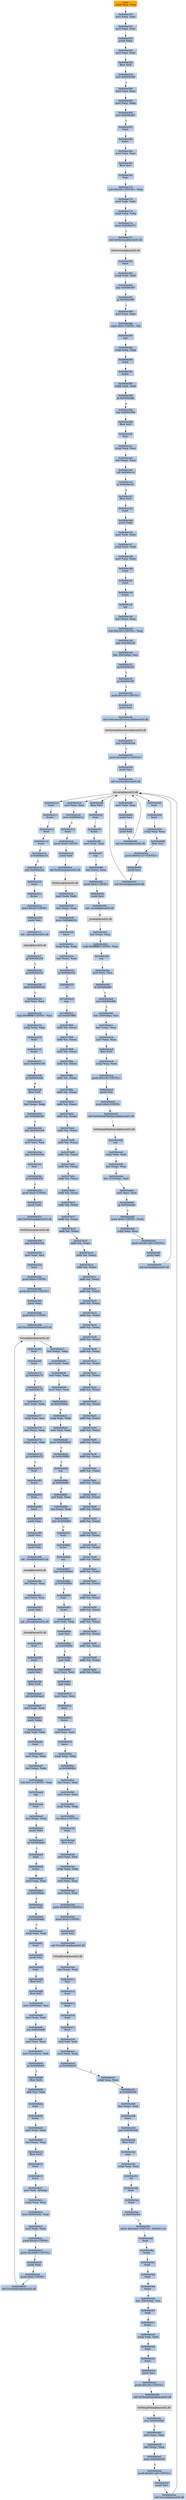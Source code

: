 digraph G {
node[shape=rectangle,style=filled,fillcolor=lightsteelblue,color=lightsteelblue]
bgcolor="transparent"
a0x0040e352xchgl_esp_esp[label="start\nxchgl %esp, %esp",fillcolor="orange",color="lightgrey"];
a0x0040e354movl_eax_eax[label="0x0040e354\nmovl %eax, %eax"];
a0x0040e356movl_eax_eax[label="0x0040e356\nmovl %eax, %eax"];
a0x0040e358pushl_ebp[label="0x0040e358\npushl %ebp"];
a0x0040e359movl_eax_eax[label="0x0040e359\nmovl %eax, %eax"];
a0x0040e35bffree_st0[label="0x0040e35b\nffree %st0"];
a0x0040e35djcxz_0x0040e360[label="0x0040e35d\njcxz 0x0040e360"];
a0x0040e360movl_ecx_ecx[label="0x0040e360\nmovl %ecx, %ecx"];
a0x0040e362movl_esp_ebp[label="0x0040e362\nmovl %esp, %ebp"];
a0x0040e364jcxz_0x0040e367[label="0x0040e364\njcxz 0x0040e367"];
a0x0040e367fwait_[label="0x0040e367\nfwait "];
a0x0040e368fnclex_[label="0x0040e368\nfnclex "];
a0x0040e36amovl_eax_eax[label="0x0040e36a\nmovl %eax, %eax"];
a0x0040e36cffree_st1[label="0x0040e36c\nffree %st1"];
a0x0040e36efnop_[label="0x0040e36e\nfnop "];
a0x0040e370subl_0x200UINT32_esp[label="0x0040e370\nsubl $0x200<UINT32>, %esp"];
a0x0040e376movl_edx_edx[label="0x0040e376\nmovl %edx, %edx"];
a0x0040e378xchgl_ebp_ebp[label="0x0040e378\nxchgl %ebp, %ebp"];
a0x0040e37ajecxz_0x0040e37c[label="0x0040e37a\njecxz 0x0040e37c"];
a0x0040e37ccall_GetVersion_kernel32_dll[label="0x0040e37c\ncall GetVersion@kernel32.dll"];
GetVersion_kernel32_dll[label="GetVersion@kernel32.dll",fillcolor="lightgrey",color="lightgrey"];
a0x0040e382fwait_[label="0x0040e382\nfwait "];
a0x0040e383xchgl_edx_edx[label="0x0040e383\nxchgl %edx, %edx"];
a0x0040e385jmp_0x0040e387[label="0x0040e385\njmp 0x0040e387"];
a0x0040e387jg_0x0040e389[label="0x0040e387\njg 0x0040e389"];
a0x0040e389movl_eax_eax[label="0x0040e389\nmovl %eax, %eax"];
a0x0040e38bcmpb_0x5UINT8_al[label="0x0040e38b\ncmpb $0x5<UINT8>, %al"];
a0x0040e38dnop_[label="0x0040e38d\nnop "];
a0x0040e38exchgl_ebp_ebp[label="0x0040e38e\nxchgl %ebp, %ebp"];
a0x0040e390fwait_[label="0x0040e390\nfwait "];
a0x0040e391fnclex_[label="0x0040e391\nfnclex "];
a0x0040e393xchgl_edx_edx[label="0x0040e393\nxchgl %edx, %edx"];
a0x0040e395jb_0x0040e4b8[label="0x0040e395\njb 0x0040e4b8"];
a0x0040e39bjmp_0x0040e39d[label="0x0040e39b\njmp 0x0040e39d"];
a0x0040e39dffree_st0[label="0x0040e39d\nffree %st0"];
a0x0040e39ffnop_[label="0x0040e39f\nfnop "];
a0x0040e3a1xchgl_esp_esp[label="0x0040e3a1\nxchgl %esp, %esp"];
a0x0040e3a3leal_esp__esp[label="0x0040e3a3\nleal (%esp), %esp"];
a0x0040e3a6call_0x0040e1cf[label="0x0040e3a6\ncall 0x0040e1cf"];
a0x0040e1cfjg_0x0040e1d1[label="0x0040e1cf\njg 0x0040e1d1"];
a0x0040e1d1ffree_st0[label="0x0040e1d1\nffree %st0"];
a0x0040e1d3fwait_[label="0x0040e1d3\nfwait "];
a0x0040e1d4pushl_ebp[label="0x0040e1d4\npushl %ebp"];
a0x0040e1d5movl_edx_edx[label="0x0040e1d5\nmovl %edx, %edx"];
a0x0040e1d7xchgl_edx_edx[label="0x0040e1d7\nxchgl %edx, %edx"];
a0x0040e1d9movl_esp_ebp[label="0x0040e1d9\nmovl %esp, %ebp"];
a0x0040e1dbfwait_[label="0x0040e1db\nfwait "];
a0x0040e1dcfwait_[label="0x0040e1dc\nfwait "];
a0x0040e1ddfnclex_[label="0x0040e1dd\nfnclex "];
a0x0040e1dfnop_[label="0x0040e1df\nnop "];
a0x0040e1e0leal_esp__esp[label="0x0040e1e0\nleal (%esp), %esp"];
a0x0040e1e3subl_0x100UINT32_esp[label="0x0040e1e3\nsubl $0x100<UINT32>, %esp"];
a0x0040e1e9jmp_0x0040e1eb[label="0x0040e1e9\njmp 0x0040e1eb"];
a0x0040e1ebleal__256ebp__esi[label="0x0040e1eb\nleal -256(%ebp), %esi"];
a0x0040e1f1jg_0x0040e1f3[label="0x0040e1f1\njg 0x0040e1f3"];
a0x0040e1f3jp_0x0040e1f5[label="0x0040e1f3\njp 0x0040e1f5"];
a0x0040e1f5pushl_0x100UINT32[label="0x0040e1f5\npushl $0x100<UINT32>"];
a0x0040e1fapushl_esi[label="0x0040e1fa\npushl %esi"];
a0x0040e1fbcall_GetSystemDirectoryA_kernel32_dll[label="0x0040e1fb\ncall GetSystemDirectoryA@kernel32.dll"];
GetSystemDirectoryA_kernel32_dll[label="GetSystemDirectoryA@kernel32.dll",fillcolor="lightgrey",color="lightgrey"];
a0x0040e201jcxz_0x0040e204[label="0x0040e201\njcxz 0x0040e204"];
a0x0040e204pushl_0x40da7eUINT32[label="0x0040e204\npushl $0x40da7e<UINT32>"];
a0x0040e209pushl_esi[label="0x0040e209\npushl %esi"];
a0x0040e20acall_lstrcatA_kernel32_dll[label="0x0040e20a\ncall lstrcatA@kernel32.dll"];
lstrcatA_kernel32_dll[label="lstrcatA@kernel32.dll",fillcolor="lightgrey",color="lightgrey"];
a0x0040e210fwait_[label="0x0040e210\nfwait "];
a0x0040e211fnclex_[label="0x0040e211\nfnclex "];
a0x0040e213fwait_[label="0x0040e213\nfwait "];
a0x0040e214fninit_[label="0x0040e214\nfninit "];
a0x0040e216je_0x0040e218[label="0x0040e216\nje 0x0040e218"];
a0x0040e218jcxz_0x0040e21b[label="0x0040e218\njcxz 0x0040e21b"];
a0x0040e21bfwait_[label="0x0040e21b\nfwait "];
a0x0040e21cfnclex_[label="0x0040e21c\nfnclex "];
a0x0040e21epushl_0x40UINT8[label="0x0040e21e\npushl $0x40<UINT8>"];
a0x0040e220pushl_esi[label="0x0040e220\npushl %esi"];
a0x0040e221call__lopen_kernel32_dll[label="0x0040e221\ncall _lopen@kernel32.dll"];
a_lopen_kernel32_dll[label="_lopen@kernel32.dll",fillcolor="lightgrey",color="lightgrey"];
a0x0040e227jp_0x0040e229[label="0x0040e227\njp 0x0040e229"];
a0x0040e229jg_0x0040e22b[label="0x0040e229\njg 0x0040e22b"];
a0x0040e22bjecxz_0x0040e22d[label="0x0040e22b\njecxz 0x0040e22d"];
a0x0040e22dmovl_ecx_ecx[label="0x0040e22d\nmovl %ecx, %ecx"];
a0x0040e22fcmpl_0xffffffffUINT8_eax[label="0x0040e22f\ncmpl $0xffffffff<UINT8>, %eax"];
a0x0040e232xchgl_ebp_ebp[label="0x0040e232\nxchgl %ebp, %ebp"];
a0x0040e234fwait_[label="0x0040e234\nfwait "];
a0x0040e235fnclex_[label="0x0040e235\nfnclex "];
a0x0040e237jecxz_0x0040e239[label="0x0040e237\njecxz 0x0040e239"];
a0x0040e239je_0x0040e346[label="0x0040e239\nje 0x0040e346"];
a0x0040e23fffree_st0[label="0x0040e23f\nffree %st0"];
a0x0040e241leal_ebp__ebp[label="0x0040e241\nleal (%ebp), %ebp"];
a0x0040e244jne_0x0040e246[label="0x0040e244\njne 0x0040e246"];
a0x0040e246jmp_0x0040e248[label="0x0040e246\njmp 0x0040e248"];
a0x0040e248movl_eax_edi[label="0x0040e248\nmovl %eax, %edi"];
a0x0040e24ajmp_0x0040e24c[label="0x0040e24a\njmp 0x0040e24c"];
a0x0040e24cfnop_[label="0x0040e24c\nfnop "];
a0x0040e24eje_0x0040e250[label="0x0040e24e\nje 0x0040e250"];
a0x0040e250pushl_0x0UINT8[label="0x0040e250\npushl $0x0<UINT8>"];
a0x0040e252pushl_edi[label="0x0040e252\npushl %edi"];
a0x0040e253call_GetFileSize_kernel32_dll[label="0x0040e253\ncall GetFileSize@kernel32.dll"];
GetFileSize_kernel32_dll[label="GetFileSize@kernel32.dll",fillcolor="lightgrey",color="lightgrey"];
a0x0040e259jmp_0x0040e25b[label="0x0040e259\njmp 0x0040e25b"];
a0x0040e25bmovl_eax_esi[label="0x0040e25b\nmovl %eax, %esi"];
a0x0040e25dfwait_[label="0x0040e25d\nfwait "];
a0x0040e25epushl_0x4UINT8[label="0x0040e25e\npushl $0x4<UINT8>"];
a0x0040e260pushl_0x3000UINT32[label="0x0040e260\npushl $0x3000<UINT32>"];
a0x0040e265pushl_eax[label="0x0040e265\npushl %eax"];
a0x0040e266pushl_0x0UINT8[label="0x0040e266\npushl $0x0<UINT8>"];
a0x0040e268call_VirtualAlloc_kernel32_dll[label="0x0040e268\ncall VirtualAlloc@kernel32.dll"];
VirtualAlloc_kernel32_dll[label="VirtualAlloc@kernel32.dll",fillcolor="lightgrey",color="lightgrey"];
a0x0040e26efwait_[label="0x0040e26e\nfwait "];
a0x0040e26ffninit_[label="0x0040e26f\nfninit "];
a0x0040e271jg_0x0040e273[label="0x0040e271\njg 0x0040e273"];
a0x0040e273je_0x0040e275[label="0x0040e273\nje 0x0040e275"];
a0x0040e275movl_edx_edx[label="0x0040e275\nmovl %edx, %edx"];
a0x0040e277xchgl_eax_esi[label="0x0040e277\nxchgl %eax, %esi"];
a0x0040e278leal_esp__esp[label="0x0040e278\nleal (%esp), %esp"];
a0x0040e27bxchgl_edx_edx[label="0x0040e27b\nxchgl %edx, %edx"];
a0x0040e27djp_0x0040e27f[label="0x0040e27d\njp 0x0040e27f"];
a0x0040e27ffwait_[label="0x0040e27f\nfwait "];
a0x0040e280fnclex_[label="0x0040e280\nfnclex "];
a0x0040e282fwait_[label="0x0040e282\nfwait "];
a0x0040e283fninit_[label="0x0040e283\nfninit "];
a0x0040e285pushl_eax[label="0x0040e285\npushl %eax"];
a0x0040e286pushl_esi[label="0x0040e286\npushl %esi"];
a0x0040e287pushl_edi[label="0x0040e287\npushl %edi"];
a0x0040e288call__lread_kernel32_dll[label="0x0040e288\ncall _lread@kernel32.dll"];
a_lread_kernel32_dll[label="_lread@kernel32.dll",fillcolor="lightgrey",color="lightgrey"];
a0x0040e28eleal_esp__esp[label="0x0040e28e\nleal (%esp), %esp"];
a0x0040e291movl_ecx_ecx[label="0x0040e291\nmovl %ecx, %ecx"];
a0x0040e293pushl_edi[label="0x0040e293\npushl %edi"];
a0x0040e294call__lclose_kernel32_dll[label="0x0040e294\ncall _lclose@kernel32.dll"];
a_lclose_kernel32_dll[label="_lclose@kernel32.dll",fillcolor="lightgrey",color="lightgrey"];
a0x0040e29afwait_[label="0x0040e29a\nfwait "];
a0x0040e29bfninit_[label="0x0040e29b\nfninit "];
a0x0040e29dpushl_esi[label="0x0040e29d\npushl %esi"];
a0x0040e29effree_st0[label="0x0040e29e\nffree %st0"];
a0x0040e2a0call_0x0040dacf[label="0x0040e2a0\ncall 0x0040dacf"];
a0x0040dacfmovl_edx_edx[label="0x0040dacf\nmovl %edx, %edx"];
a0x0040dad1pushl_ebp[label="0x0040dad1\npushl %ebp"];
a0x0040dad2xchgl_edx_edx[label="0x0040dad2\nxchgl %edx, %edx"];
a0x0040dad4fwait_[label="0x0040dad4\nfwait "];
a0x0040dad5movl_esp_ebp[label="0x0040dad5\nmovl %esp, %ebp"];
a0x0040dad7leal_ebp__ebp[label="0x0040dad7\nleal (%ebp), %ebp"];
a0x0040dadasubl_0x14UINT8_esp[label="0x0040dada\nsubl $0x14<UINT8>, %esp"];
a0x0040daddnop_[label="0x0040dadd\nnop "];
a0x0040dadefwait_[label="0x0040dade\nfwait "];
a0x0040dadfleal_ebp__ebp[label="0x0040dadf\nleal (%ebp), %ebp"];
a0x0040dae2pushl_ebx[label="0x0040dae2\npushl %ebx"];
a0x0040dae3jg_0x0040dae5[label="0x0040dae3\njg 0x0040dae5"];
a0x0040dae5fwait_[label="0x0040dae5\nfwait "];
a0x0040dae6fnclex_[label="0x0040dae6\nfnclex "];
a0x0040dae8movl_eax_eax[label="0x0040dae8\nmovl %eax, %eax"];
a0x0040daeaje_0x0040daec[label="0x0040daea\nje 0x0040daec"];
a0x0040daecpushl_edi[label="0x0040daec\npushl %edi"];
a0x0040daedjp_0x0040daef[label="0x0040daed\njp 0x0040daef"];
a0x0040daefxchgl_edx_edx[label="0x0040daef\nxchgl %edx, %edx"];
a0x0040daf1fwait_[label="0x0040daf1\nfwait "];
a0x0040daf2pushl_esi[label="0x0040daf2\npushl %esi"];
a0x0040daf3fwait_[label="0x0040daf3\nfwait "];
a0x0040daf4ffree_st1[label="0x0040daf4\nffree %st1"];
a0x0040daf6ffree_st1[label="0x0040daf6\nffree %st1"];
a0x0040daf8movl_0x8ebp__esi[label="0x0040daf8\nmovl 0x8(%ebp), %esi"];
a0x0040dafbmovl_edx_edx[label="0x0040dafb\nmovl %edx, %edx"];
a0x0040dafdjmp_0x0040daff[label="0x0040dafd\njmp 0x0040daff"];
a0x0040daffmovl_ecx_ecx[label="0x0040daff\nmovl %ecx, %ecx"];
a0x0040db01movl_0x3cesi__edi[label="0x0040db01\nmovl 0x3c(%esi), %edi"];
a0x0040db04jg_0x0040db06[label="0x0040db04\njg 0x0040db06"];
a0x0040db06ffree_st0[label="0x0040db06\nffree %st0"];
a0x0040db08addl_esi_edi[label="0x0040db08\naddl %esi, %edi"];
a0x0040db0afwait_[label="0x0040db0a\nfwait "];
a0x0040db0bfnclex_[label="0x0040db0b\nfnclex "];
a0x0040db0dmovl_edx_edx[label="0x0040db0d\nmovl %edx, %edx"];
a0x0040db0fleal_esp__esp[label="0x0040db0f\nleal (%esp), %esp"];
a0x0040db12ffree_st0[label="0x0040db12\nffree %st0"];
a0x0040db14fwait_[label="0x0040db14\nfwait "];
a0x0040db15fninit_[label="0x0040db15\nfninit "];
a0x0040db17movl_edi__4ebp_[label="0x0040db17\nmovl %edi, -4(%ebp)"];
a0x0040db1axchgl_esp_esp[label="0x0040db1a\nxchgl %esp, %esp"];
a0x0040db1cmovl_0x50edi__eax[label="0x0040db1c\nmovl 0x50(%edi), %eax"];
a0x0040db1fmovl_edx_edx[label="0x0040db1f\nmovl %edx, %edx"];
a0x0040db21pushl_0x40UINT8[label="0x0040db21\npushl $0x40<UINT8>"];
a0x0040db23pushl_0x3000UINT32[label="0x0040db23\npushl $0x3000<UINT32>"];
a0x0040db28pushl_eax[label="0x0040db28\npushl %eax"];
a0x0040db29pushl_0x0UINT8[label="0x0040db29\npushl $0x0<UINT8>"];
a0x0040db2bcall_VirtualAlloc_kernel32_dll[label="0x0040db2b\ncall VirtualAlloc@kernel32.dll"];
a0x0040db31leal_ebp__ebp[label="0x0040db31\nleal (%ebp), %ebp"];
a0x0040db34movl_edx_edx[label="0x0040db34\nmovl %edx, %edx"];
a0x0040db36testl_eax_eax[label="0x0040db36\ntestl %eax, %eax"];
a0x0040db38movl_ecx_ecx[label="0x0040db38\nmovl %ecx, %ecx"];
a0x0040db3ajg_0x0040db3c[label="0x0040db3a\njg 0x0040db3c"];
a0x0040db3cxchgl_edx_edx[label="0x0040db3c\nxchgl %edx, %edx"];
a0x0040db3emovl_eax_eax[label="0x0040db3e\nmovl %eax, %eax"];
a0x0040db40jecxz_0x0040db42[label="0x0040db40\njecxz 0x0040db42"];
a0x0040db42je_0x0040dfd9[label="0x0040db42\nje 0x0040dfd9"];
a0x0040dfd9nop_[label="0x0040dfd9\nnop "];
a0x0040dfdajg_0x0040dfdc[label="0x0040dfda\njg 0x0040dfdc"];
a0x0040dfdcxorl_eax_eax[label="0x0040dfdc\nxorl %eax, %eax"];
a0x0040dfdeleal_eax__eax[label="0x0040dfde\nleal (%eax), %eax"];
a0x0040dfe0jcxz_0x0040dfe3[label="0x0040dfe0\njcxz 0x0040dfe3"];
a0x0040dfe3fwait_[label="0x0040dfe3\nfwait "];
a0x0040dfe4fnclex_[label="0x0040dfe4\nfnclex "];
a0x0040dfe6nop_[label="0x0040dfe6\nnop "];
a0x0040dfe7jmp_0x0040dfb4[label="0x0040dfe7\njmp 0x0040dfb4"];
a0x0040dfb4jp_0x0040dfb6[label="0x0040dfb4\njp 0x0040dfb6"];
a0x0040dfb6fwait_[label="0x0040dfb6\nfwait "];
a0x0040dfb7fnclex_[label="0x0040dfb7\nfnclex "];
a0x0040dfb9movl_edx_edx[label="0x0040dfb9\nmovl %edx, %edx"];
a0x0040dfbbpopl_esi[label="0x0040dfbb\npopl %esi"];
a0x0040dfbcjp_0x0040dfbe[label="0x0040dfbc\njp 0x0040dfbe"];
a0x0040dfbepopl_edi[label="0x0040dfbe\npopl %edi"];
a0x0040dfbfmovl_ecx_ecx[label="0x0040dfbf\nmovl %ecx, %ecx"];
a0x0040dfc1popl_ebx[label="0x0040dfc1\npopl %ebx"];
a0x0040dfc2movl_ecx_ecx[label="0x0040dfc2\nmovl %ecx, %ecx"];
a0x0040dfc4fwait_[label="0x0040dfc4\nfwait "];
a0x0040dfc5fnclex_[label="0x0040dfc5\nfnclex "];
a0x0040dfc7movl_ecx_ecx[label="0x0040dfc7\nmovl %ecx, %ecx"];
a0x0040dfc9leave_[label="0x0040dfc9\nleave "];
a0x0040dfcaxchgl_ebp_ebp[label="0x0040dfca\nxchgl %ebp, %ebp"];
a0x0040dfccje_0x0040dfce[label="0x0040dfcc\nje 0x0040dfce"];
a0x0040dfceleal_eax__eax[label="0x0040dfce\nleal (%eax), %eax"];
a0x0040dfd0movl_eax_eax[label="0x0040dfd0\nmovl %eax, %eax"];
a0x0040dfd2xchgl_ebp_ebp[label="0x0040dfd2\nxchgl %ebp, %ebp"];
a0x0040dfd4ret_0x4UINT16[label="0x0040dfd4\nret $0x4<UINT16>"];
a0x0040e2a5fwait_[label="0x0040e2a5\nfwait "];
a0x0040e2a6ffree_st1[label="0x0040e2a6\nffree %st1"];
a0x0040e2a8movl_eax_edi[label="0x0040e2a8\nmovl %eax, %edi"];
a0x0040e2aaxchgl_ebp_ebp[label="0x0040e2aa\nxchgl %ebp, %ebp"];
a0x0040e2acmovl_eax_eax[label="0x0040e2ac\nmovl %eax, %eax"];
a0x0040e2aemovl_ecx_ecx[label="0x0040e2ae\nmovl %ecx, %ecx"];
a0x0040e2b0pushl_0x8000UINT32[label="0x0040e2b0\npushl $0x8000<UINT32>"];
a0x0040e2b5pushl_0x0UINT8[label="0x0040e2b5\npushl $0x0<UINT8>"];
a0x0040e2b7pushl_esi[label="0x0040e2b7\npushl %esi"];
a0x0040e2b8call_VirtualFree_kernel32_dll[label="0x0040e2b8\ncall VirtualFree@kernel32.dll"];
VirtualFree_kernel32_dll[label="VirtualFree@kernel32.dll",fillcolor="lightgrey",color="lightgrey"];
a0x0040e2beleal_esp__esp[label="0x0040e2be\nleal (%esp), %esp"];
a0x0040e2c1fnop_[label="0x0040e2c1\nfnop "];
a0x0040e2c3fwait_[label="0x0040e2c3\nfwait "];
a0x0040e2c4fninit_[label="0x0040e2c4\nfninit "];
a0x0040e2c6fwait_[label="0x0040e2c6\nfwait "];
a0x0040e2c7fninit_[label="0x0040e2c7\nfninit "];
a0x0040e2c9testl_edi_edi[label="0x0040e2c9\ntestl %edi, %edi"];
a0x0040e2cbmovl_edx_edx[label="0x0040e2cb\nmovl %edx, %edx"];
a0x0040e2cdjp_0x0040e2cf[label="0x0040e2cd\njp 0x0040e2cf"];
a0x0040e2cfxchgl_esp_esp[label="0x0040e2cf\nxchgl %esp, %esp"];
a0x0040e2d1je_0x0040e346[label="0x0040e2d1\nje 0x0040e346"];
a0x0040e346leal_eax__eax[label="0x0040e346\nleal (%eax), %eax"];
a0x0040e348leave_[label="0x0040e348\nleave "];
a0x0040e349jmp_0x0040e34b[label="0x0040e349\njmp 0x0040e34b"];
a0x0040e34bffree_st0[label="0x0040e34b\nffree %st0"];
a0x0040e34dfnop_[label="0x0040e34d\nfnop "];
a0x0040e34fxchgl_esp_esp[label="0x0040e34f\nxchgl %esp, %esp"];
a0x0040e351ret[label="0x0040e351\nret"];
a0x0040e3abfwait_[label="0x0040e3ab\nfwait "];
a0x0040e3acfninit_[label="0x0040e3ac\nfninit "];
a0x0040e3aeje_0x0040e3b0[label="0x0040e3ae\nje 0x0040e3b0"];
a0x0040e3b0movw_0x5a4dUINT16_0x004011ca[label="0x0040e3b0\nmovw $0x5a4d<UINT16>, 0x004011ca"];
a0x0040e3b9fwait_[label="0x0040e3b9\nfwait "];
a0x0040e3bafnclex_[label="0x0040e3ba\nfnclex "];
a0x0040e3bcfwait_[label="0x0040e3bc\nfwait "];
a0x0040e3bdfwait_[label="0x0040e3bd\nfwait "];
a0x0040e3befnclex_[label="0x0040e3be\nfnclex "];
a0x0040e3c0leal__256ebp__esi[label="0x0040e3c0\nleal -256(%ebp), %esi"];
a0x0040e3c6fwait_[label="0x0040e3c6\nfwait "];
a0x0040e3c7fnclex_[label="0x0040e3c7\nfnclex "];
a0x0040e3c9xchgl_edx_edx[label="0x0040e3c9\nxchgl %edx, %edx"];
a0x0040e3cbfwait_[label="0x0040e3cb\nfwait "];
a0x0040e3ccfninit_[label="0x0040e3cc\nfninit "];
a0x0040e3cepushl_esi[label="0x0040e3ce\npushl %esi"];
a0x0040e3cfpushl_0x100UINT32[label="0x0040e3cf\npushl $0x100<UINT32>"];
a0x0040e3d4call_GetTempPathA_kernel32_dll[label="0x0040e3d4\ncall GetTempPathA@kernel32.dll"];
GetTempPathA_kernel32_dll[label="GetTempPathA@kernel32.dll",fillcolor="lightgrey",color="lightgrey"];
a0x0040e3dajcxz_0x0040e3dd[label="0x0040e3da\njcxz 0x0040e3dd"];
a0x0040e3ddmovl_eax_eax[label="0x0040e3dd\nmovl %eax, %eax"];
a0x0040e3dfleal_esp__esp[label="0x0040e3df\nleal (%esp), %esp"];
a0x0040e3e2jecxz_0x0040e3e4[label="0x0040e3e2\njecxz 0x0040e3e4"];
a0x0040e3e4pushl_0x4011a8UINT32[label="0x0040e3e4\npushl $0x4011a8<UINT32>"];
a0x0040e3e9pushl_esi[label="0x0040e3e9\npushl %esi"];
a0x0040e3eacall_lstrcatA_kernel32_dll[label="0x0040e3ea\ncall lstrcatA@kernel32.dll"];
a0x0040e3f0ffree_st0[label="0x0040e3f0\nffree %st0"];
a0x0040e3f2fwait_[label="0x0040e3f2\nfwait "];
a0x0040e3f3fnclex_[label="0x0040e3f3\nfnclex "];
a0x0040e3f5movl_eax_eax[label="0x0040e3f5\nmovl %eax, %eax"];
a0x0040e3f7nop_[label="0x0040e3f7\nnop "];
a0x0040e3f8leal_eax__eax[label="0x0040e3f8\nleal (%eax), %eax"];
a0x0040e3fapushl_0x0UINT8[label="0x0040e3fa\npushl $0x0<UINT8>"];
a0x0040e3fcpushl_esi[label="0x0040e3fc\npushl %esi"];
a0x0040e3fdcall__lcreat_kernel32_dll[label="0x0040e3fd\ncall _lcreat@kernel32.dll"];
a_lcreat_kernel32_dll[label="_lcreat@kernel32.dll",fillcolor="lightgrey",color="lightgrey"];
a0x0040e403leal_esp__esp[label="0x0040e403\nleal (%esp), %esp"];
a0x0040e406cmpl_0xffffffffUINT8_eax[label="0x0040e406\ncmpl $0xffffffff<UINT8>, %eax"];
a0x0040e409nop_[label="0x0040e409\nnop "];
a0x0040e40amovl_ecx_ecx[label="0x0040e40a\nmovl %ecx, %ecx"];
a0x0040e40cje_0x0040e4b8[label="0x0040e40c\nje 0x0040e4b8"];
a0x0040e4b8jcxz_0x0040e4bb[label="0x0040e4b8\njcxz 0x0040e4bb"];
a0x0040e4bbleal__256ebp__esi[label="0x0040e4bb\nleal -256(%ebp), %esi"];
a0x0040e4c1leal_esp__esp[label="0x0040e4c1\nleal (%esp), %esp"];
a0x0040e4c4movl_eax_eax[label="0x0040e4c4\nmovl %eax, %eax"];
a0x0040e4c6ffree_st0[label="0x0040e4c6\nffree %st0"];
a0x0040e4c8xchgl_esp_esp[label="0x0040e4c8\nxchgl %esp, %esp"];
a0x0040e4capushl_0x100UINT32[label="0x0040e4ca\npushl $0x100<UINT32>"];
a0x0040e4cfpushl_esi[label="0x0040e4cf\npushl %esi"];
a0x0040e4d0pushl_0x0UINT8[label="0x0040e4d0\npushl $0x0<UINT8>"];
a0x0040e4d2call_GetModuleFileNameA_kernel32_dll[label="0x0040e4d2\ncall GetModuleFileNameA@kernel32.dll"];
GetModuleFileNameA_kernel32_dll[label="GetModuleFileNameA@kernel32.dll",fillcolor="lightgrey",color="lightgrey"];
a0x0040e4d8nop_[label="0x0040e4d8\nnop "];
a0x0040e4d9xchgl_edx_edx[label="0x0040e4d9\nxchgl %edx, %edx"];
a0x0040e4dbleal_esp__esp[label="0x0040e4db\nleal (%esp), %esp"];
a0x0040e4deleal__512ebp__edi[label="0x0040e4de\nleal -512(%ebp), %edi"];
a0x0040e4e4movl_ecx_ecx[label="0x0040e4e4\nmovl %ecx, %ecx"];
a0x0040e4e6jp_0x0040e4e8[label="0x0040e4e6\njp 0x0040e4e8"];
a0x0040e4e8movb_0x0UINT8_edi_[label="0x0040e4e8\nmovb $0x0<UINT8>, (%edi)"];
a0x0040e4ebxchgl_esp_esp[label="0x0040e4eb\nxchgl %esp, %esp"];
a0x0040e4edpushl_0x4011b5UINT32[label="0x0040e4ed\npushl $0x4011b5<UINT32>"];
a0x0040e4f2pushl_edi[label="0x0040e4f2\npushl %edi"];
a0x0040e4f3call_lstrcatA_kernel32_dll[label="0x0040e4f3\ncall lstrcatA@kernel32.dll"];
a0x0040e4f9movl_eax_eax[label="0x0040e4f9\nmovl %eax, %eax"];
a0x0040e4fbpushl_esi[label="0x0040e4fb\npushl %esi"];
a0x0040e4fcpushl_edi[label="0x0040e4fc\npushl %edi"];
a0x0040e4fdcall_lstrcatA_kernel32_dll[label="0x0040e4fd\ncall lstrcatA@kernel32.dll"];
a0x0040e503fwait_[label="0x0040e503\nfwait "];
a0x0040e504fninit_[label="0x0040e504\nfninit "];
a0x0040e506xchgl_esp_esp[label="0x0040e506\nxchgl %esp, %esp"];
a0x0040e508ffree_st1[label="0x0040e508\nffree %st1"];
a0x0040e50apushl_0x4011c7UINT32[label="0x0040e50a\npushl $0x4011c7<UINT32>"];
a0x0040e50fpushl_esi[label="0x0040e50f\npushl %esi"];
a0x0040e510call_lstrcatA_kernel32_dll[label="0x0040e510\ncall lstrcatA@kernel32.dll"];
a0x0040e516movl_ecx_ecx[label="0x0040e516\nmovl %ecx, %ecx"];
a0x0040e518jecxz_0x0040e51a[label="0x0040e518\njecxz 0x0040e51a"];
a0x0040e51afwait_[label="0x0040e51a\nfwait "];
a0x0040e51bpushl_0x0UINT8[label="0x0040e51b\npushl $0x0<UINT8>"];
a0x0040e51dpushl_edi[label="0x0040e51d\npushl %edi"];
a0x0040e51ecall_WinExec_kernel32_dll[label="0x0040e51e\ncall WinExec@kernel32.dll"];
WinExec_kernel32_dll[label="WinExec@kernel32.dll",fillcolor="lightgrey",color="lightgrey"];
a0x0040e524movl_edx_edx[label="0x0040e524\nmovl %edx, %edx"];
a0x0040e526leal_esp__esp[label="0x0040e526\nleal (%esp), %esp"];
a0x0040e529jecxz_0x0040e52b[label="0x0040e529\njecxz 0x0040e52b"];
a0x0040e52bleave_[label="0x0040e52b\nleave "];
a0x0040e52cxchgl_ebp_ebp[label="0x0040e52c\nxchgl %ebp, %ebp"];
a0x0040e52eleal_eax__eax[label="0x0040e52e\nleal (%eax), %eax"];
a0x0040e530jp_0x0040e532[label="0x0040e530\njp 0x0040e532"];
a0x0040e532ret[label="0x0040e532\nret"];
a0x7c8000c0nop_[label="0x7c8000c0\nnop "];
a0x7c8000c1call_0x63d7f9f4[label="0x7c8000c1\ncall 0x63d7f9f4"];
a0x63d7f9f4addb_al_eax_[label="0x63d7f9f4\naddb %al, (%eax)"];
a0x63d7f9f6addb_al_eax_[label="0x63d7f9f6\naddb %al, (%eax)"];
a0x63d7f9f8addb_al_eax_[label="0x63d7f9f8\naddb %al, (%eax)"];
a0x63d7f9faaddb_al_eax_[label="0x63d7f9fa\naddb %al, (%eax)"];
a0x63d7f9fcaddb_al_eax_[label="0x63d7f9fc\naddb %al, (%eax)"];
a0x63d7f9feaddb_al_eax_[label="0x63d7f9fe\naddb %al, (%eax)"];
a0x63d7fa00addb_al_eax_[label="0x63d7fa00\naddb %al, (%eax)"];
a0x63d7fa02addb_al_eax_[label="0x63d7fa02\naddb %al, (%eax)"];
a0x63d7fa04addb_al_eax_[label="0x63d7fa04\naddb %al, (%eax)"];
a0x63d7fa06addb_al_eax_[label="0x63d7fa06\naddb %al, (%eax)"];
a0x63d7fa08addb_al_eax_[label="0x63d7fa08\naddb %al, (%eax)"];
a0x63d7fa0aaddb_al_eax_[label="0x63d7fa0a\naddb %al, (%eax)"];
a0x63d7fa0caddb_al_eax_[label="0x63d7fa0c\naddb %al, (%eax)"];
a0x63d7fa0eaddb_al_eax_[label="0x63d7fa0e\naddb %al, (%eax)"];
a0x63d7fa10addb_al_eax_[label="0x63d7fa10\naddb %al, (%eax)"];
a0x63d7fa12addb_al_eax_[label="0x63d7fa12\naddb %al, (%eax)"];
a0x63d7fa14addb_al_eax_[label="0x63d7fa14\naddb %al, (%eax)"];
a0x63d7fa16addb_al_eax_[label="0x63d7fa16\naddb %al, (%eax)"];
a0x63d7fa18addb_al_eax_[label="0x63d7fa18\naddb %al, (%eax)"];
a0x63d7fa1aaddb_al_eax_[label="0x63d7fa1a\naddb %al, (%eax)"];
a0x63d7fa1caddb_al_eax_[label="0x63d7fa1c\naddb %al, (%eax)"];
a0x63d7fa1eaddb_al_eax_[label="0x63d7fa1e\naddb %al, (%eax)"];
a0x63d7fa20addb_al_eax_[label="0x63d7fa20\naddb %al, (%eax)"];
a0x63d7fa22addb_al_eax_[label="0x63d7fa22\naddb %al, (%eax)"];
a0x63d7fa24addb_al_eax_[label="0x63d7fa24\naddb %al, (%eax)"];
a0x63d7fa26addb_al_eax_[label="0x63d7fa26\naddb %al, (%eax)"];
a0x63d7fa28addb_al_eax_[label="0x63d7fa28\naddb %al, (%eax)"];
a0x63d7fa2aaddb_al_eax_[label="0x63d7fa2a\naddb %al, (%eax)"];
a0x63d7fa2caddb_al_eax_[label="0x63d7fa2c\naddb %al, (%eax)"];
a0x63d7fa2eaddb_al_eax_[label="0x63d7fa2e\naddb %al, (%eax)"];
a0x63d7fa30addb_al_eax_[label="0x63d7fa30\naddb %al, (%eax)"];
a0x63d7fa32addb_al_eax_[label="0x63d7fa32\naddb %al, (%eax)"];
a0x63d7fa34addb_al_eax_[label="0x63d7fa34\naddb %al, (%eax)"];
a0x63d7fa36addb_al_eax_[label="0x63d7fa36\naddb %al, (%eax)"];
a0x63d7fa38addb_al_eax_[label="0x63d7fa38\naddb %al, (%eax)"];
a0x63d7fa3aaddb_al_eax_[label="0x63d7fa3a\naddb %al, (%eax)"];
a0x63d7fa3caddb_al_eax_[label="0x63d7fa3c\naddb %al, (%eax)"];
a0x63d7fa3eaddb_al_eax_[label="0x63d7fa3e\naddb %al, (%eax)"];
a0x63d7fa40addb_al_eax_[label="0x63d7fa40\naddb %al, (%eax)"];
a0x63d7fa42addb_al_eax_[label="0x63d7fa42\naddb %al, (%eax)"];
a0x63d7fa44addb_al_eax_[label="0x63d7fa44\naddb %al, (%eax)"];
a0x63d7fa46addb_al_eax_[label="0x63d7fa46\naddb %al, (%eax)"];
a0x63d7fa48addb_al_eax_[label="0x63d7fa48\naddb %al, (%eax)"];
a0x63d7fa4aaddb_al_eax_[label="0x63d7fa4a\naddb %al, (%eax)"];
a0x63d7fa4caddb_al_eax_[label="0x63d7fa4c\naddb %al, (%eax)"];
a0x63d7fa4eaddb_al_eax_[label="0x63d7fa4e\naddb %al, (%eax)"];
a0x63d7fa50addb_al_eax_[label="0x63d7fa50\naddb %al, (%eax)"];
a0x63d7fa52addb_al_eax_[label="0x63d7fa52\naddb %al, (%eax)"];
a0x63d7fa54addb_al_eax_[label="0x63d7fa54\naddb %al, (%eax)"];
a0x63d7fa56addb_al_eax_[label="0x63d7fa56\naddb %al, (%eax)"];
a0x63d7fa58addb_al_eax_[label="0x63d7fa58\naddb %al, (%eax)"];
a0x63d7fa5aaddb_al_eax_[label="0x63d7fa5a\naddb %al, (%eax)"];
a0x0040e352xchgl_esp_esp -> a0x0040e354movl_eax_eax [color="#000000"];
a0x0040e354movl_eax_eax -> a0x0040e356movl_eax_eax [color="#000000"];
a0x0040e356movl_eax_eax -> a0x0040e358pushl_ebp [color="#000000"];
a0x0040e358pushl_ebp -> a0x0040e359movl_eax_eax [color="#000000"];
a0x0040e359movl_eax_eax -> a0x0040e35bffree_st0 [color="#000000"];
a0x0040e35bffree_st0 -> a0x0040e35djcxz_0x0040e360 [color="#000000"];
a0x0040e35djcxz_0x0040e360 -> a0x0040e360movl_ecx_ecx [color="#000000",label="T"];
a0x0040e360movl_ecx_ecx -> a0x0040e362movl_esp_ebp [color="#000000"];
a0x0040e362movl_esp_ebp -> a0x0040e364jcxz_0x0040e367 [color="#000000"];
a0x0040e364jcxz_0x0040e367 -> a0x0040e367fwait_ [color="#000000",label="T"];
a0x0040e367fwait_ -> a0x0040e368fnclex_ [color="#000000"];
a0x0040e368fnclex_ -> a0x0040e36amovl_eax_eax [color="#000000"];
a0x0040e36amovl_eax_eax -> a0x0040e36cffree_st1 [color="#000000"];
a0x0040e36cffree_st1 -> a0x0040e36efnop_ [color="#000000"];
a0x0040e36efnop_ -> a0x0040e370subl_0x200UINT32_esp [color="#000000"];
a0x0040e370subl_0x200UINT32_esp -> a0x0040e376movl_edx_edx [color="#000000"];
a0x0040e376movl_edx_edx -> a0x0040e378xchgl_ebp_ebp [color="#000000"];
a0x0040e378xchgl_ebp_ebp -> a0x0040e37ajecxz_0x0040e37c [color="#000000"];
a0x0040e37ajecxz_0x0040e37c -> a0x0040e37ccall_GetVersion_kernel32_dll [color="#000000",label="T"];
a0x0040e37ccall_GetVersion_kernel32_dll -> GetVersion_kernel32_dll [color="#000000"];
GetVersion_kernel32_dll -> a0x0040e382fwait_ [color="#000000"];
a0x0040e382fwait_ -> a0x0040e383xchgl_edx_edx [color="#000000"];
a0x0040e383xchgl_edx_edx -> a0x0040e385jmp_0x0040e387 [color="#000000"];
a0x0040e385jmp_0x0040e387 -> a0x0040e387jg_0x0040e389 [color="#000000"];
a0x0040e387jg_0x0040e389 -> a0x0040e389movl_eax_eax [color="#000000",label="T"];
a0x0040e389movl_eax_eax -> a0x0040e38bcmpb_0x5UINT8_al [color="#000000"];
a0x0040e38bcmpb_0x5UINT8_al -> a0x0040e38dnop_ [color="#000000"];
a0x0040e38dnop_ -> a0x0040e38exchgl_ebp_ebp [color="#000000"];
a0x0040e38exchgl_ebp_ebp -> a0x0040e390fwait_ [color="#000000"];
a0x0040e390fwait_ -> a0x0040e391fnclex_ [color="#000000"];
a0x0040e391fnclex_ -> a0x0040e393xchgl_edx_edx [color="#000000"];
a0x0040e393xchgl_edx_edx -> a0x0040e395jb_0x0040e4b8 [color="#000000"];
a0x0040e395jb_0x0040e4b8 -> a0x0040e39bjmp_0x0040e39d [color="#000000",label="F"];
a0x0040e39bjmp_0x0040e39d -> a0x0040e39dffree_st0 [color="#000000"];
a0x0040e39dffree_st0 -> a0x0040e39ffnop_ [color="#000000"];
a0x0040e39ffnop_ -> a0x0040e3a1xchgl_esp_esp [color="#000000"];
a0x0040e3a1xchgl_esp_esp -> a0x0040e3a3leal_esp__esp [color="#000000"];
a0x0040e3a3leal_esp__esp -> a0x0040e3a6call_0x0040e1cf [color="#000000"];
a0x0040e3a6call_0x0040e1cf -> a0x0040e1cfjg_0x0040e1d1 [color="#000000"];
a0x0040e1cfjg_0x0040e1d1 -> a0x0040e1d1ffree_st0 [color="#000000",label="F"];
a0x0040e1d1ffree_st0 -> a0x0040e1d3fwait_ [color="#000000"];
a0x0040e1d3fwait_ -> a0x0040e1d4pushl_ebp [color="#000000"];
a0x0040e1d4pushl_ebp -> a0x0040e1d5movl_edx_edx [color="#000000"];
a0x0040e1d5movl_edx_edx -> a0x0040e1d7xchgl_edx_edx [color="#000000"];
a0x0040e1d7xchgl_edx_edx -> a0x0040e1d9movl_esp_ebp [color="#000000"];
a0x0040e1d9movl_esp_ebp -> a0x0040e1dbfwait_ [color="#000000"];
a0x0040e1dbfwait_ -> a0x0040e1dcfwait_ [color="#000000"];
a0x0040e1dcfwait_ -> a0x0040e1ddfnclex_ [color="#000000"];
a0x0040e1ddfnclex_ -> a0x0040e1dfnop_ [color="#000000"];
a0x0040e1dfnop_ -> a0x0040e1e0leal_esp__esp [color="#000000"];
a0x0040e1e0leal_esp__esp -> a0x0040e1e3subl_0x100UINT32_esp [color="#000000"];
a0x0040e1e3subl_0x100UINT32_esp -> a0x0040e1e9jmp_0x0040e1eb [color="#000000"];
a0x0040e1e9jmp_0x0040e1eb -> a0x0040e1ebleal__256ebp__esi [color="#000000"];
a0x0040e1ebleal__256ebp__esi -> a0x0040e1f1jg_0x0040e1f3 [color="#000000"];
a0x0040e1f1jg_0x0040e1f3 -> a0x0040e1f3jp_0x0040e1f5 [color="#000000",label="T"];
a0x0040e1f3jp_0x0040e1f5 -> a0x0040e1f5pushl_0x100UINT32 [color="#000000",label="T"];
a0x0040e1f5pushl_0x100UINT32 -> a0x0040e1fapushl_esi [color="#000000"];
a0x0040e1fapushl_esi -> a0x0040e1fbcall_GetSystemDirectoryA_kernel32_dll [color="#000000"];
a0x0040e1fbcall_GetSystemDirectoryA_kernel32_dll -> GetSystemDirectoryA_kernel32_dll [color="#000000"];
GetSystemDirectoryA_kernel32_dll -> a0x0040e201jcxz_0x0040e204 [color="#000000"];
a0x0040e201jcxz_0x0040e204 -> a0x0040e204pushl_0x40da7eUINT32 [color="#000000",label="T"];
a0x0040e204pushl_0x40da7eUINT32 -> a0x0040e209pushl_esi [color="#000000"];
a0x0040e209pushl_esi -> a0x0040e20acall_lstrcatA_kernel32_dll [color="#000000"];
a0x0040e20acall_lstrcatA_kernel32_dll -> lstrcatA_kernel32_dll [color="#000000"];
lstrcatA_kernel32_dll -> a0x0040e210fwait_ [color="#000000"];
a0x0040e210fwait_ -> a0x0040e211fnclex_ [color="#000000"];
a0x0040e211fnclex_ -> a0x0040e213fwait_ [color="#000000"];
a0x0040e213fwait_ -> a0x0040e214fninit_ [color="#000000"];
a0x0040e214fninit_ -> a0x0040e216je_0x0040e218 [color="#000000"];
a0x0040e216je_0x0040e218 -> a0x0040e218jcxz_0x0040e21b [color="#000000",label="F"];
a0x0040e218jcxz_0x0040e21b -> a0x0040e21bfwait_ [color="#000000",label="T"];
a0x0040e21bfwait_ -> a0x0040e21cfnclex_ [color="#000000"];
a0x0040e21cfnclex_ -> a0x0040e21epushl_0x40UINT8 [color="#000000"];
a0x0040e21epushl_0x40UINT8 -> a0x0040e220pushl_esi [color="#000000"];
a0x0040e220pushl_esi -> a0x0040e221call__lopen_kernel32_dll [color="#000000"];
a0x0040e221call__lopen_kernel32_dll -> a_lopen_kernel32_dll [color="#000000"];
a_lopen_kernel32_dll -> a0x0040e227jp_0x0040e229 [color="#000000"];
a0x0040e227jp_0x0040e229 -> a0x0040e229jg_0x0040e22b [color="#000000",label="T"];
a0x0040e229jg_0x0040e22b -> a0x0040e22bjecxz_0x0040e22d [color="#000000",label="T"];
a0x0040e22bjecxz_0x0040e22d -> a0x0040e22dmovl_ecx_ecx [color="#000000",label="T"];
a0x0040e22dmovl_ecx_ecx -> a0x0040e22fcmpl_0xffffffffUINT8_eax [color="#000000"];
a0x0040e22fcmpl_0xffffffffUINT8_eax -> a0x0040e232xchgl_ebp_ebp [color="#000000"];
a0x0040e232xchgl_ebp_ebp -> a0x0040e234fwait_ [color="#000000"];
a0x0040e234fwait_ -> a0x0040e235fnclex_ [color="#000000"];
a0x0040e235fnclex_ -> a0x0040e237jecxz_0x0040e239 [color="#000000"];
a0x0040e237jecxz_0x0040e239 -> a0x0040e239je_0x0040e346 [color="#000000",label="T"];
a0x0040e239je_0x0040e346 -> a0x0040e23fffree_st0 [color="#000000",label="F"];
a0x0040e23fffree_st0 -> a0x0040e241leal_ebp__ebp [color="#000000"];
a0x0040e241leal_ebp__ebp -> a0x0040e244jne_0x0040e246 [color="#000000"];
a0x0040e244jne_0x0040e246 -> a0x0040e246jmp_0x0040e248 [color="#000000",label="T"];
a0x0040e246jmp_0x0040e248 -> a0x0040e248movl_eax_edi [color="#000000"];
a0x0040e248movl_eax_edi -> a0x0040e24ajmp_0x0040e24c [color="#000000"];
a0x0040e24ajmp_0x0040e24c -> a0x0040e24cfnop_ [color="#000000"];
a0x0040e24cfnop_ -> a0x0040e24eje_0x0040e250 [color="#000000"];
a0x0040e24eje_0x0040e250 -> a0x0040e250pushl_0x0UINT8 [color="#000000",label="F"];
a0x0040e250pushl_0x0UINT8 -> a0x0040e252pushl_edi [color="#000000"];
a0x0040e252pushl_edi -> a0x0040e253call_GetFileSize_kernel32_dll [color="#000000"];
a0x0040e253call_GetFileSize_kernel32_dll -> GetFileSize_kernel32_dll [color="#000000"];
GetFileSize_kernel32_dll -> a0x0040e259jmp_0x0040e25b [color="#000000"];
a0x0040e259jmp_0x0040e25b -> a0x0040e25bmovl_eax_esi [color="#000000"];
a0x0040e25bmovl_eax_esi -> a0x0040e25dfwait_ [color="#000000"];
a0x0040e25dfwait_ -> a0x0040e25epushl_0x4UINT8 [color="#000000"];
a0x0040e25epushl_0x4UINT8 -> a0x0040e260pushl_0x3000UINT32 [color="#000000"];
a0x0040e260pushl_0x3000UINT32 -> a0x0040e265pushl_eax [color="#000000"];
a0x0040e265pushl_eax -> a0x0040e266pushl_0x0UINT8 [color="#000000"];
a0x0040e266pushl_0x0UINT8 -> a0x0040e268call_VirtualAlloc_kernel32_dll [color="#000000"];
a0x0040e268call_VirtualAlloc_kernel32_dll -> VirtualAlloc_kernel32_dll [color="#000000"];
VirtualAlloc_kernel32_dll -> a0x0040e26efwait_ [color="#000000"];
a0x0040e26efwait_ -> a0x0040e26ffninit_ [color="#000000"];
a0x0040e26ffninit_ -> a0x0040e271jg_0x0040e273 [color="#000000"];
a0x0040e271jg_0x0040e273 -> a0x0040e273je_0x0040e275 [color="#000000",label="T"];
a0x0040e273je_0x0040e275 -> a0x0040e275movl_edx_edx [color="#000000",label="F"];
a0x0040e275movl_edx_edx -> a0x0040e277xchgl_eax_esi [color="#000000"];
a0x0040e277xchgl_eax_esi -> a0x0040e278leal_esp__esp [color="#000000"];
a0x0040e278leal_esp__esp -> a0x0040e27bxchgl_edx_edx [color="#000000"];
a0x0040e27bxchgl_edx_edx -> a0x0040e27djp_0x0040e27f [color="#000000"];
a0x0040e27djp_0x0040e27f -> a0x0040e27ffwait_ [color="#000000",label="T"];
a0x0040e27ffwait_ -> a0x0040e280fnclex_ [color="#000000"];
a0x0040e280fnclex_ -> a0x0040e282fwait_ [color="#000000"];
a0x0040e282fwait_ -> a0x0040e283fninit_ [color="#000000"];
a0x0040e283fninit_ -> a0x0040e285pushl_eax [color="#000000"];
a0x0040e285pushl_eax -> a0x0040e286pushl_esi [color="#000000"];
a0x0040e286pushl_esi -> a0x0040e287pushl_edi [color="#000000"];
a0x0040e287pushl_edi -> a0x0040e288call__lread_kernel32_dll [color="#000000"];
a0x0040e288call__lread_kernel32_dll -> a_lread_kernel32_dll [color="#000000"];
a_lread_kernel32_dll -> a0x0040e28eleal_esp__esp [color="#000000"];
a0x0040e28eleal_esp__esp -> a0x0040e291movl_ecx_ecx [color="#000000"];
a0x0040e291movl_ecx_ecx -> a0x0040e293pushl_edi [color="#000000"];
a0x0040e293pushl_edi -> a0x0040e294call__lclose_kernel32_dll [color="#000000"];
a0x0040e294call__lclose_kernel32_dll -> a_lclose_kernel32_dll [color="#000000"];
a_lclose_kernel32_dll -> a0x0040e29afwait_ [color="#000000"];
a0x0040e29afwait_ -> a0x0040e29bfninit_ [color="#000000"];
a0x0040e29bfninit_ -> a0x0040e29dpushl_esi [color="#000000"];
a0x0040e29dpushl_esi -> a0x0040e29effree_st0 [color="#000000"];
a0x0040e29effree_st0 -> a0x0040e2a0call_0x0040dacf [color="#000000"];
a0x0040e2a0call_0x0040dacf -> a0x0040dacfmovl_edx_edx [color="#000000"];
a0x0040dacfmovl_edx_edx -> a0x0040dad1pushl_ebp [color="#000000"];
a0x0040dad1pushl_ebp -> a0x0040dad2xchgl_edx_edx [color="#000000"];
a0x0040dad2xchgl_edx_edx -> a0x0040dad4fwait_ [color="#000000"];
a0x0040dad4fwait_ -> a0x0040dad5movl_esp_ebp [color="#000000"];
a0x0040dad5movl_esp_ebp -> a0x0040dad7leal_ebp__ebp [color="#000000"];
a0x0040dad7leal_ebp__ebp -> a0x0040dadasubl_0x14UINT8_esp [color="#000000"];
a0x0040dadasubl_0x14UINT8_esp -> a0x0040daddnop_ [color="#000000"];
a0x0040daddnop_ -> a0x0040dadefwait_ [color="#000000"];
a0x0040dadefwait_ -> a0x0040dadfleal_ebp__ebp [color="#000000"];
a0x0040dadfleal_ebp__ebp -> a0x0040dae2pushl_ebx [color="#000000"];
a0x0040dae2pushl_ebx -> a0x0040dae3jg_0x0040dae5 [color="#000000"];
a0x0040dae3jg_0x0040dae5 -> a0x0040dae5fwait_ [color="#000000",label="T"];
a0x0040dae5fwait_ -> a0x0040dae6fnclex_ [color="#000000"];
a0x0040dae6fnclex_ -> a0x0040dae8movl_eax_eax [color="#000000"];
a0x0040dae8movl_eax_eax -> a0x0040daeaje_0x0040daec [color="#000000"];
a0x0040daeaje_0x0040daec -> a0x0040daecpushl_edi [color="#000000",label="F"];
a0x0040daecpushl_edi -> a0x0040daedjp_0x0040daef [color="#000000"];
a0x0040daedjp_0x0040daef -> a0x0040daefxchgl_edx_edx [color="#000000",label="T"];
a0x0040daefxchgl_edx_edx -> a0x0040daf1fwait_ [color="#000000"];
a0x0040daf1fwait_ -> a0x0040daf2pushl_esi [color="#000000"];
a0x0040daf2pushl_esi -> a0x0040daf3fwait_ [color="#000000"];
a0x0040daf3fwait_ -> a0x0040daf4ffree_st1 [color="#000000"];
a0x0040daf4ffree_st1 -> a0x0040daf6ffree_st1 [color="#000000"];
a0x0040daf6ffree_st1 -> a0x0040daf8movl_0x8ebp__esi [color="#000000"];
a0x0040daf8movl_0x8ebp__esi -> a0x0040dafbmovl_edx_edx [color="#000000"];
a0x0040dafbmovl_edx_edx -> a0x0040dafdjmp_0x0040daff [color="#000000"];
a0x0040dafdjmp_0x0040daff -> a0x0040daffmovl_ecx_ecx [color="#000000"];
a0x0040daffmovl_ecx_ecx -> a0x0040db01movl_0x3cesi__edi [color="#000000"];
a0x0040db01movl_0x3cesi__edi -> a0x0040db04jg_0x0040db06 [color="#000000"];
a0x0040db04jg_0x0040db06 -> a0x0040db06ffree_st0 [color="#000000",label="T"];
a0x0040db06ffree_st0 -> a0x0040db08addl_esi_edi [color="#000000"];
a0x0040db08addl_esi_edi -> a0x0040db0afwait_ [color="#000000"];
a0x0040db0afwait_ -> a0x0040db0bfnclex_ [color="#000000"];
a0x0040db0bfnclex_ -> a0x0040db0dmovl_edx_edx [color="#000000"];
a0x0040db0dmovl_edx_edx -> a0x0040db0fleal_esp__esp [color="#000000"];
a0x0040db0fleal_esp__esp -> a0x0040db12ffree_st0 [color="#000000"];
a0x0040db12ffree_st0 -> a0x0040db14fwait_ [color="#000000"];
a0x0040db14fwait_ -> a0x0040db15fninit_ [color="#000000"];
a0x0040db15fninit_ -> a0x0040db17movl_edi__4ebp_ [color="#000000"];
a0x0040db17movl_edi__4ebp_ -> a0x0040db1axchgl_esp_esp [color="#000000"];
a0x0040db1axchgl_esp_esp -> a0x0040db1cmovl_0x50edi__eax [color="#000000"];
a0x0040db1cmovl_0x50edi__eax -> a0x0040db1fmovl_edx_edx [color="#000000"];
a0x0040db1fmovl_edx_edx -> a0x0040db21pushl_0x40UINT8 [color="#000000"];
a0x0040db21pushl_0x40UINT8 -> a0x0040db23pushl_0x3000UINT32 [color="#000000"];
a0x0040db23pushl_0x3000UINT32 -> a0x0040db28pushl_eax [color="#000000"];
a0x0040db28pushl_eax -> a0x0040db29pushl_0x0UINT8 [color="#000000"];
a0x0040db29pushl_0x0UINT8 -> a0x0040db2bcall_VirtualAlloc_kernel32_dll [color="#000000"];
a0x0040db2bcall_VirtualAlloc_kernel32_dll -> VirtualAlloc_kernel32_dll [color="#000000"];
VirtualAlloc_kernel32_dll -> a0x0040db31leal_ebp__ebp [color="#000000"];
a0x0040db31leal_ebp__ebp -> a0x0040db34movl_edx_edx [color="#000000"];
a0x0040db34movl_edx_edx -> a0x0040db36testl_eax_eax [color="#000000"];
a0x0040db36testl_eax_eax -> a0x0040db38movl_ecx_ecx [color="#000000"];
a0x0040db38movl_ecx_ecx -> a0x0040db3ajg_0x0040db3c [color="#000000"];
a0x0040db3ajg_0x0040db3c -> a0x0040db3cxchgl_edx_edx [color="#000000",label="F"];
a0x0040db3cxchgl_edx_edx -> a0x0040db3emovl_eax_eax [color="#000000"];
a0x0040db3emovl_eax_eax -> a0x0040db40jecxz_0x0040db42 [color="#000000"];
a0x0040db40jecxz_0x0040db42 -> a0x0040db42je_0x0040dfd9 [color="#000000",label="T"];
a0x0040db42je_0x0040dfd9 -> a0x0040dfd9nop_ [color="#000000",label="T"];
a0x0040dfd9nop_ -> a0x0040dfdajg_0x0040dfdc [color="#000000"];
a0x0040dfdajg_0x0040dfdc -> a0x0040dfdcxorl_eax_eax [color="#000000",label="F"];
a0x0040dfdcxorl_eax_eax -> a0x0040dfdeleal_eax__eax [color="#000000"];
a0x0040dfdeleal_eax__eax -> a0x0040dfe0jcxz_0x0040dfe3 [color="#000000"];
a0x0040dfe0jcxz_0x0040dfe3 -> a0x0040dfe3fwait_ [color="#000000",label="T"];
a0x0040dfe3fwait_ -> a0x0040dfe4fnclex_ [color="#000000"];
a0x0040dfe4fnclex_ -> a0x0040dfe6nop_ [color="#000000"];
a0x0040dfe6nop_ -> a0x0040dfe7jmp_0x0040dfb4 [color="#000000"];
a0x0040dfe7jmp_0x0040dfb4 -> a0x0040dfb4jp_0x0040dfb6 [color="#000000"];
a0x0040dfb4jp_0x0040dfb6 -> a0x0040dfb6fwait_ [color="#000000",label="T"];
a0x0040dfb6fwait_ -> a0x0040dfb7fnclex_ [color="#000000"];
a0x0040dfb7fnclex_ -> a0x0040dfb9movl_edx_edx [color="#000000"];
a0x0040dfb9movl_edx_edx -> a0x0040dfbbpopl_esi [color="#000000"];
a0x0040dfbbpopl_esi -> a0x0040dfbcjp_0x0040dfbe [color="#000000"];
a0x0040dfbcjp_0x0040dfbe -> a0x0040dfbepopl_edi [color="#000000",label="T"];
a0x0040dfbepopl_edi -> a0x0040dfbfmovl_ecx_ecx [color="#000000"];
a0x0040dfbfmovl_ecx_ecx -> a0x0040dfc1popl_ebx [color="#000000"];
a0x0040dfc1popl_ebx -> a0x0040dfc2movl_ecx_ecx [color="#000000"];
a0x0040dfc2movl_ecx_ecx -> a0x0040dfc4fwait_ [color="#000000"];
a0x0040dfc4fwait_ -> a0x0040dfc5fnclex_ [color="#000000"];
a0x0040dfc5fnclex_ -> a0x0040dfc7movl_ecx_ecx [color="#000000"];
a0x0040dfc7movl_ecx_ecx -> a0x0040dfc9leave_ [color="#000000"];
a0x0040dfc9leave_ -> a0x0040dfcaxchgl_ebp_ebp [color="#000000"];
a0x0040dfcaxchgl_ebp_ebp -> a0x0040dfccje_0x0040dfce [color="#000000"];
a0x0040dfccje_0x0040dfce -> a0x0040dfceleal_eax__eax [color="#000000",label="T"];
a0x0040dfceleal_eax__eax -> a0x0040dfd0movl_eax_eax [color="#000000"];
a0x0040dfd0movl_eax_eax -> a0x0040dfd2xchgl_ebp_ebp [color="#000000"];
a0x0040dfd2xchgl_ebp_ebp -> a0x0040dfd4ret_0x4UINT16 [color="#000000"];
a0x0040dfd4ret_0x4UINT16 -> a0x0040e2a5fwait_ [color="#000000"];
a0x0040e2a5fwait_ -> a0x0040e2a6ffree_st1 [color="#000000"];
a0x0040e2a6ffree_st1 -> a0x0040e2a8movl_eax_edi [color="#000000"];
a0x0040e2a8movl_eax_edi -> a0x0040e2aaxchgl_ebp_ebp [color="#000000"];
a0x0040e2aaxchgl_ebp_ebp -> a0x0040e2acmovl_eax_eax [color="#000000"];
a0x0040e2acmovl_eax_eax -> a0x0040e2aemovl_ecx_ecx [color="#000000"];
a0x0040e2aemovl_ecx_ecx -> a0x0040e2b0pushl_0x8000UINT32 [color="#000000"];
a0x0040e2b0pushl_0x8000UINT32 -> a0x0040e2b5pushl_0x0UINT8 [color="#000000"];
a0x0040e2b5pushl_0x0UINT8 -> a0x0040e2b7pushl_esi [color="#000000"];
a0x0040e2b7pushl_esi -> a0x0040e2b8call_VirtualFree_kernel32_dll [color="#000000"];
a0x0040e2b8call_VirtualFree_kernel32_dll -> VirtualFree_kernel32_dll [color="#000000"];
VirtualFree_kernel32_dll -> a0x0040e2beleal_esp__esp [color="#000000"];
a0x0040e2beleal_esp__esp -> a0x0040e2c1fnop_ [color="#000000"];
a0x0040e2c1fnop_ -> a0x0040e2c3fwait_ [color="#000000"];
a0x0040e2c3fwait_ -> a0x0040e2c4fninit_ [color="#000000"];
a0x0040e2c4fninit_ -> a0x0040e2c6fwait_ [color="#000000"];
a0x0040e2c6fwait_ -> a0x0040e2c7fninit_ [color="#000000"];
a0x0040e2c7fninit_ -> a0x0040e2c9testl_edi_edi [color="#000000"];
a0x0040e2c9testl_edi_edi -> a0x0040e2cbmovl_edx_edx [color="#000000"];
a0x0040e2cbmovl_edx_edx -> a0x0040e2cdjp_0x0040e2cf [color="#000000"];
a0x0040e2cdjp_0x0040e2cf -> a0x0040e2cfxchgl_esp_esp [color="#000000",label="T"];
a0x0040e2cfxchgl_esp_esp -> a0x0040e2d1je_0x0040e346 [color="#000000"];
a0x0040e2d1je_0x0040e346 -> a0x0040e346leal_eax__eax [color="#000000",label="T"];
a0x0040e346leal_eax__eax -> a0x0040e348leave_ [color="#000000"];
a0x0040e348leave_ -> a0x0040e349jmp_0x0040e34b [color="#000000"];
a0x0040e349jmp_0x0040e34b -> a0x0040e34bffree_st0 [color="#000000"];
a0x0040e34bffree_st0 -> a0x0040e34dfnop_ [color="#000000"];
a0x0040e34dfnop_ -> a0x0040e34fxchgl_esp_esp [color="#000000"];
a0x0040e34fxchgl_esp_esp -> a0x0040e351ret [color="#000000"];
a0x0040e351ret -> a0x0040e3abfwait_ [color="#000000"];
a0x0040e3abfwait_ -> a0x0040e3acfninit_ [color="#000000"];
a0x0040e3acfninit_ -> a0x0040e3aeje_0x0040e3b0 [color="#000000"];
a0x0040e3aeje_0x0040e3b0 -> a0x0040e3b0movw_0x5a4dUINT16_0x004011ca [color="#000000",label="T"];
a0x0040e3b0movw_0x5a4dUINT16_0x004011ca -> a0x0040e3b9fwait_ [color="#000000"];
a0x0040e3b9fwait_ -> a0x0040e3bafnclex_ [color="#000000"];
a0x0040e3bafnclex_ -> a0x0040e3bcfwait_ [color="#000000"];
a0x0040e3bcfwait_ -> a0x0040e3bdfwait_ [color="#000000"];
a0x0040e3bdfwait_ -> a0x0040e3befnclex_ [color="#000000"];
a0x0040e3befnclex_ -> a0x0040e3c0leal__256ebp__esi [color="#000000"];
a0x0040e3c0leal__256ebp__esi -> a0x0040e3c6fwait_ [color="#000000"];
a0x0040e3c6fwait_ -> a0x0040e3c7fnclex_ [color="#000000"];
a0x0040e3c7fnclex_ -> a0x0040e3c9xchgl_edx_edx [color="#000000"];
a0x0040e3c9xchgl_edx_edx -> a0x0040e3cbfwait_ [color="#000000"];
a0x0040e3cbfwait_ -> a0x0040e3ccfninit_ [color="#000000"];
a0x0040e3ccfninit_ -> a0x0040e3cepushl_esi [color="#000000"];
a0x0040e3cepushl_esi -> a0x0040e3cfpushl_0x100UINT32 [color="#000000"];
a0x0040e3cfpushl_0x100UINT32 -> a0x0040e3d4call_GetTempPathA_kernel32_dll [color="#000000"];
a0x0040e3d4call_GetTempPathA_kernel32_dll -> GetTempPathA_kernel32_dll [color="#000000"];
GetTempPathA_kernel32_dll -> a0x0040e3dajcxz_0x0040e3dd [color="#000000"];
a0x0040e3dajcxz_0x0040e3dd -> a0x0040e3ddmovl_eax_eax [color="#000000",label="T"];
a0x0040e3ddmovl_eax_eax -> a0x0040e3dfleal_esp__esp [color="#000000"];
a0x0040e3dfleal_esp__esp -> a0x0040e3e2jecxz_0x0040e3e4 [color="#000000"];
a0x0040e3e2jecxz_0x0040e3e4 -> a0x0040e3e4pushl_0x4011a8UINT32 [color="#000000",label="T"];
a0x0040e3e4pushl_0x4011a8UINT32 -> a0x0040e3e9pushl_esi [color="#000000"];
a0x0040e3e9pushl_esi -> a0x0040e3eacall_lstrcatA_kernel32_dll [color="#000000"];
a0x0040e3eacall_lstrcatA_kernel32_dll -> lstrcatA_kernel32_dll [color="#000000"];
lstrcatA_kernel32_dll -> a0x0040e3f0ffree_st0 [color="#000000"];
a0x0040e3f0ffree_st0 -> a0x0040e3f2fwait_ [color="#000000"];
a0x0040e3f2fwait_ -> a0x0040e3f3fnclex_ [color="#000000"];
a0x0040e3f3fnclex_ -> a0x0040e3f5movl_eax_eax [color="#000000"];
a0x0040e3f5movl_eax_eax -> a0x0040e3f7nop_ [color="#000000"];
a0x0040e3f7nop_ -> a0x0040e3f8leal_eax__eax [color="#000000"];
a0x0040e3f8leal_eax__eax -> a0x0040e3fapushl_0x0UINT8 [color="#000000"];
a0x0040e3fapushl_0x0UINT8 -> a0x0040e3fcpushl_esi [color="#000000"];
a0x0040e3fcpushl_esi -> a0x0040e3fdcall__lcreat_kernel32_dll [color="#000000"];
a0x0040e3fdcall__lcreat_kernel32_dll -> a_lcreat_kernel32_dll [color="#000000"];
a_lcreat_kernel32_dll -> a0x0040e403leal_esp__esp [color="#000000"];
a0x0040e403leal_esp__esp -> a0x0040e406cmpl_0xffffffffUINT8_eax [color="#000000"];
a0x0040e406cmpl_0xffffffffUINT8_eax -> a0x0040e409nop_ [color="#000000"];
a0x0040e409nop_ -> a0x0040e40amovl_ecx_ecx [color="#000000"];
a0x0040e40amovl_ecx_ecx -> a0x0040e40cje_0x0040e4b8 [color="#000000"];
a0x0040e40cje_0x0040e4b8 -> a0x0040e4b8jcxz_0x0040e4bb [color="#000000",label="T"];
a0x0040e4b8jcxz_0x0040e4bb -> a0x0040e4bbleal__256ebp__esi [color="#000000",label="T"];
a0x0040e4bbleal__256ebp__esi -> a0x0040e4c1leal_esp__esp [color="#000000"];
a0x0040e4c1leal_esp__esp -> a0x0040e4c4movl_eax_eax [color="#000000"];
a0x0040e4c4movl_eax_eax -> a0x0040e4c6ffree_st0 [color="#000000"];
a0x0040e4c6ffree_st0 -> a0x0040e4c8xchgl_esp_esp [color="#000000"];
a0x0040e4c8xchgl_esp_esp -> a0x0040e4capushl_0x100UINT32 [color="#000000"];
a0x0040e4capushl_0x100UINT32 -> a0x0040e4cfpushl_esi [color="#000000"];
a0x0040e4cfpushl_esi -> a0x0040e4d0pushl_0x0UINT8 [color="#000000"];
a0x0040e4d0pushl_0x0UINT8 -> a0x0040e4d2call_GetModuleFileNameA_kernel32_dll [color="#000000"];
a0x0040e4d2call_GetModuleFileNameA_kernel32_dll -> GetModuleFileNameA_kernel32_dll [color="#000000"];
GetModuleFileNameA_kernel32_dll -> a0x0040e4d8nop_ [color="#000000"];
a0x0040e4d8nop_ -> a0x0040e4d9xchgl_edx_edx [color="#000000"];
a0x0040e4d9xchgl_edx_edx -> a0x0040e4dbleal_esp__esp [color="#000000"];
a0x0040e4dbleal_esp__esp -> a0x0040e4deleal__512ebp__edi [color="#000000"];
a0x0040e4deleal__512ebp__edi -> a0x0040e4e4movl_ecx_ecx [color="#000000"];
a0x0040e4e4movl_ecx_ecx -> a0x0040e4e6jp_0x0040e4e8 [color="#000000"];
a0x0040e4e6jp_0x0040e4e8 -> a0x0040e4e8movb_0x0UINT8_edi_ [color="#000000",label="T"];
a0x0040e4e8movb_0x0UINT8_edi_ -> a0x0040e4ebxchgl_esp_esp [color="#000000"];
a0x0040e4ebxchgl_esp_esp -> a0x0040e4edpushl_0x4011b5UINT32 [color="#000000"];
a0x0040e4edpushl_0x4011b5UINT32 -> a0x0040e4f2pushl_edi [color="#000000"];
a0x0040e4f2pushl_edi -> a0x0040e4f3call_lstrcatA_kernel32_dll [color="#000000"];
a0x0040e4f3call_lstrcatA_kernel32_dll -> lstrcatA_kernel32_dll [color="#000000"];
lstrcatA_kernel32_dll -> a0x0040e4f9movl_eax_eax [color="#000000"];
a0x0040e4f9movl_eax_eax -> a0x0040e4fbpushl_esi [color="#000000"];
a0x0040e4fbpushl_esi -> a0x0040e4fcpushl_edi [color="#000000"];
a0x0040e4fcpushl_edi -> a0x0040e4fdcall_lstrcatA_kernel32_dll [color="#000000"];
a0x0040e4fdcall_lstrcatA_kernel32_dll -> lstrcatA_kernel32_dll [color="#000000"];
lstrcatA_kernel32_dll -> a0x0040e503fwait_ [color="#000000"];
a0x0040e503fwait_ -> a0x0040e504fninit_ [color="#000000"];
a0x0040e504fninit_ -> a0x0040e506xchgl_esp_esp [color="#000000"];
a0x0040e506xchgl_esp_esp -> a0x0040e508ffree_st1 [color="#000000"];
a0x0040e508ffree_st1 -> a0x0040e50apushl_0x4011c7UINT32 [color="#000000"];
a0x0040e50apushl_0x4011c7UINT32 -> a0x0040e50fpushl_esi [color="#000000"];
a0x0040e50fpushl_esi -> a0x0040e510call_lstrcatA_kernel32_dll [color="#000000"];
a0x0040e510call_lstrcatA_kernel32_dll -> lstrcatA_kernel32_dll [color="#000000"];
lstrcatA_kernel32_dll -> a0x0040e516movl_ecx_ecx [color="#000000"];
a0x0040e516movl_ecx_ecx -> a0x0040e518jecxz_0x0040e51a [color="#000000"];
a0x0040e518jecxz_0x0040e51a -> a0x0040e51afwait_ [color="#000000",label="T"];
a0x0040e51afwait_ -> a0x0040e51bpushl_0x0UINT8 [color="#000000"];
a0x0040e51bpushl_0x0UINT8 -> a0x0040e51dpushl_edi [color="#000000"];
a0x0040e51dpushl_edi -> a0x0040e51ecall_WinExec_kernel32_dll [color="#000000"];
a0x0040e51ecall_WinExec_kernel32_dll -> WinExec_kernel32_dll [color="#000000"];
WinExec_kernel32_dll -> a0x0040e524movl_edx_edx [color="#000000"];
a0x0040e524movl_edx_edx -> a0x0040e526leal_esp__esp [color="#000000"];
a0x0040e526leal_esp__esp -> a0x0040e529jecxz_0x0040e52b [color="#000000"];
a0x0040e529jecxz_0x0040e52b -> a0x0040e52bleave_ [color="#000000",label="T"];
a0x0040e52bleave_ -> a0x0040e52cxchgl_ebp_ebp [color="#000000"];
a0x0040e52cxchgl_ebp_ebp -> a0x0040e52eleal_eax__eax [color="#000000"];
a0x0040e52eleal_eax__eax -> a0x0040e530jp_0x0040e532 [color="#000000"];
a0x0040e530jp_0x0040e532 -> a0x0040e532ret [color="#000000",label="T"];
a0x0040e532ret -> a0x7c8000c0nop_ [color="#000000"];
a0x7c8000c0nop_ -> a0x7c8000c1call_0x63d7f9f4 [color="#000000"];
a0x7c8000c1call_0x63d7f9f4 -> a0x63d7f9f4addb_al_eax_ [color="#000000"];
a0x63d7f9f4addb_al_eax_ -> a0x63d7f9f6addb_al_eax_ [color="#000000"];
a0x63d7f9f6addb_al_eax_ -> a0x63d7f9f8addb_al_eax_ [color="#000000"];
a0x63d7f9f8addb_al_eax_ -> a0x63d7f9faaddb_al_eax_ [color="#000000"];
a0x63d7f9faaddb_al_eax_ -> a0x63d7f9fcaddb_al_eax_ [color="#000000"];
a0x63d7f9fcaddb_al_eax_ -> a0x63d7f9feaddb_al_eax_ [color="#000000"];
a0x63d7f9feaddb_al_eax_ -> a0x63d7fa00addb_al_eax_ [color="#000000"];
a0x63d7fa00addb_al_eax_ -> a0x63d7fa02addb_al_eax_ [color="#000000"];
a0x63d7fa02addb_al_eax_ -> a0x63d7fa04addb_al_eax_ [color="#000000"];
a0x63d7fa04addb_al_eax_ -> a0x63d7fa06addb_al_eax_ [color="#000000"];
a0x63d7fa06addb_al_eax_ -> a0x63d7fa08addb_al_eax_ [color="#000000"];
a0x63d7fa08addb_al_eax_ -> a0x63d7fa0aaddb_al_eax_ [color="#000000"];
a0x63d7fa0aaddb_al_eax_ -> a0x63d7fa0caddb_al_eax_ [color="#000000"];
a0x63d7fa0caddb_al_eax_ -> a0x63d7fa0eaddb_al_eax_ [color="#000000"];
a0x63d7fa0eaddb_al_eax_ -> a0x63d7fa10addb_al_eax_ [color="#000000"];
a0x63d7fa10addb_al_eax_ -> a0x63d7fa12addb_al_eax_ [color="#000000"];
a0x63d7fa12addb_al_eax_ -> a0x63d7fa14addb_al_eax_ [color="#000000"];
a0x63d7fa14addb_al_eax_ -> a0x63d7fa16addb_al_eax_ [color="#000000"];
a0x63d7fa16addb_al_eax_ -> a0x63d7fa18addb_al_eax_ [color="#000000"];
a0x63d7fa18addb_al_eax_ -> a0x63d7fa1aaddb_al_eax_ [color="#000000"];
a0x63d7fa1aaddb_al_eax_ -> a0x63d7fa1caddb_al_eax_ [color="#000000"];
a0x63d7fa1caddb_al_eax_ -> a0x63d7fa1eaddb_al_eax_ [color="#000000"];
a0x63d7fa1eaddb_al_eax_ -> a0x63d7fa20addb_al_eax_ [color="#000000"];
a0x63d7fa20addb_al_eax_ -> a0x63d7fa22addb_al_eax_ [color="#000000"];
a0x63d7fa22addb_al_eax_ -> a0x63d7fa24addb_al_eax_ [color="#000000"];
a0x63d7fa24addb_al_eax_ -> a0x63d7fa26addb_al_eax_ [color="#000000"];
a0x63d7fa26addb_al_eax_ -> a0x63d7fa28addb_al_eax_ [color="#000000"];
a0x63d7fa28addb_al_eax_ -> a0x63d7fa2aaddb_al_eax_ [color="#000000"];
a0x63d7fa2aaddb_al_eax_ -> a0x63d7fa2caddb_al_eax_ [color="#000000"];
a0x63d7fa2caddb_al_eax_ -> a0x63d7fa2eaddb_al_eax_ [color="#000000"];
a0x63d7fa2eaddb_al_eax_ -> a0x63d7fa30addb_al_eax_ [color="#000000"];
a0x63d7fa30addb_al_eax_ -> a0x63d7fa32addb_al_eax_ [color="#000000"];
a0x63d7fa32addb_al_eax_ -> a0x63d7fa34addb_al_eax_ [color="#000000"];
a0x63d7fa34addb_al_eax_ -> a0x63d7fa36addb_al_eax_ [color="#000000"];
a0x63d7fa36addb_al_eax_ -> a0x63d7fa38addb_al_eax_ [color="#000000"];
a0x63d7fa38addb_al_eax_ -> a0x63d7fa3aaddb_al_eax_ [color="#000000"];
a0x63d7fa3aaddb_al_eax_ -> a0x63d7fa3caddb_al_eax_ [color="#000000"];
a0x63d7fa3caddb_al_eax_ -> a0x63d7fa3eaddb_al_eax_ [color="#000000"];
a0x63d7fa3eaddb_al_eax_ -> a0x63d7fa40addb_al_eax_ [color="#000000"];
a0x63d7fa40addb_al_eax_ -> a0x63d7fa42addb_al_eax_ [color="#000000"];
a0x63d7fa42addb_al_eax_ -> a0x63d7fa44addb_al_eax_ [color="#000000"];
a0x63d7fa44addb_al_eax_ -> a0x63d7fa46addb_al_eax_ [color="#000000"];
a0x63d7fa46addb_al_eax_ -> a0x63d7fa48addb_al_eax_ [color="#000000"];
a0x63d7fa48addb_al_eax_ -> a0x63d7fa4aaddb_al_eax_ [color="#000000"];
a0x63d7fa4aaddb_al_eax_ -> a0x63d7fa4caddb_al_eax_ [color="#000000"];
a0x63d7fa4caddb_al_eax_ -> a0x63d7fa4eaddb_al_eax_ [color="#000000"];
a0x63d7fa4eaddb_al_eax_ -> a0x63d7fa50addb_al_eax_ [color="#000000"];
a0x63d7fa50addb_al_eax_ -> a0x63d7fa52addb_al_eax_ [color="#000000"];
a0x63d7fa52addb_al_eax_ -> a0x63d7fa54addb_al_eax_ [color="#000000"];
a0x63d7fa54addb_al_eax_ -> a0x63d7fa56addb_al_eax_ [color="#000000"];
a0x63d7fa56addb_al_eax_ -> a0x63d7fa58addb_al_eax_ [color="#000000"];
a0x63d7fa58addb_al_eax_ -> a0x63d7fa5aaddb_al_eax_ [color="#000000"];
}
